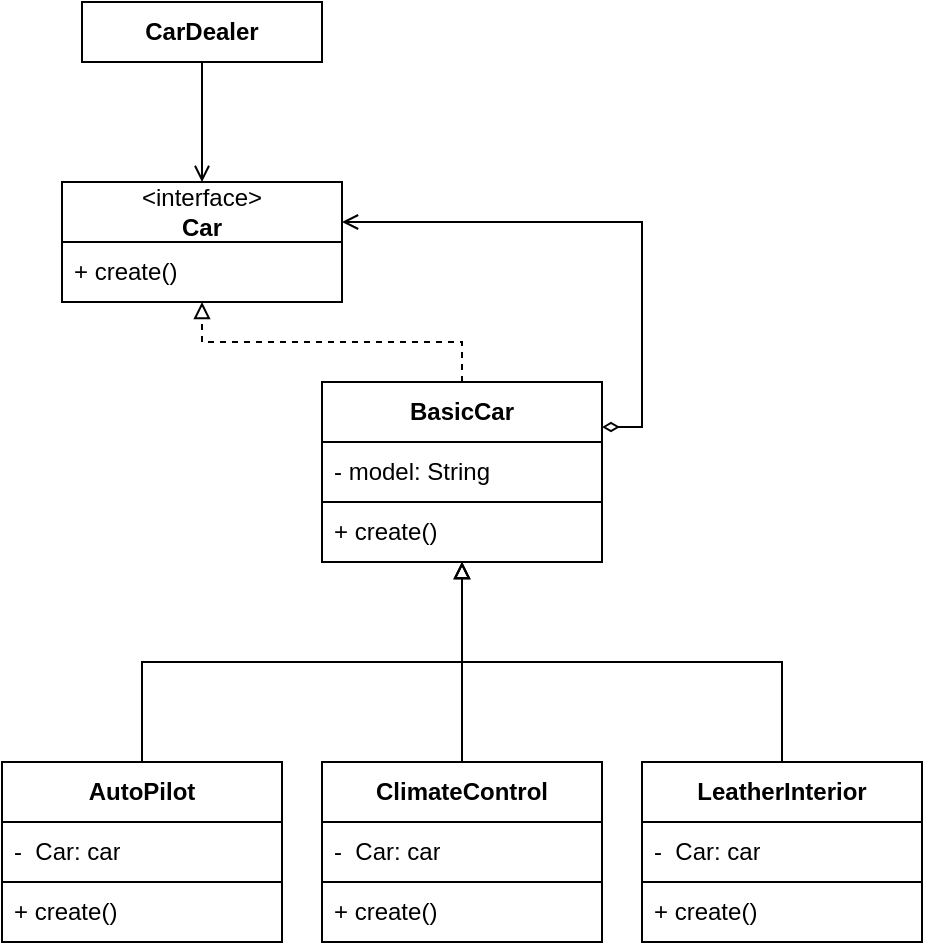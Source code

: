 <mxfile version="20.5.3" type="embed"><diagram id="K6bhoMg7wZsWENA11yAT" name="Page-1"><mxGraphModel dx="479" dy="515" grid="1" gridSize="10" guides="1" tooltips="1" connect="1" arrows="1" fold="1" page="1" pageScale="1" pageWidth="850" pageHeight="1100" math="0" shadow="0"><root><mxCell id="0"/><mxCell id="1" parent="0"/><mxCell id="33" style="edgeStyle=orthogonalEdgeStyle;rounded=0;orthogonalLoop=1;jettySize=auto;html=1;entryX=1;entryY=0.25;entryDx=0;entryDy=0;endArrow=diamondThin;endFill=0;startArrow=open;startFill=0;" edge="1" parent="1" source="3" target="11"><mxGeometry relative="1" as="geometry"><Array as="points"><mxPoint x="570" y="270"/><mxPoint x="570" y="373"/></Array></mxGeometry></mxCell><mxCell id="3" value="&amp;lt;interface&amp;gt;&lt;br&gt;&lt;b&gt;Car&lt;/b&gt;" style="swimlane;fontStyle=0;childLayout=stackLayout;horizontal=1;startSize=30;horizontalStack=0;resizeParent=1;resizeParentMax=0;resizeLast=0;collapsible=1;marginBottom=0;whiteSpace=wrap;html=1;" vertex="1" parent="1"><mxGeometry x="280" y="250" width="140" height="60" as="geometry"/></mxCell><mxCell id="4" value="+ create()" style="text;strokeColor=none;fillColor=none;align=left;verticalAlign=middle;spacingLeft=4;spacingRight=4;overflow=hidden;points=[[0,0.5],[1,0.5]];portConstraint=eastwest;rotatable=0;whiteSpace=wrap;html=1;" vertex="1" parent="3"><mxGeometry y="30" width="140" height="30" as="geometry"/></mxCell><mxCell id="27" style="edgeStyle=orthogonalEdgeStyle;rounded=0;orthogonalLoop=1;jettySize=auto;html=1;endArrow=block;endFill=0;dashed=1;" edge="1" parent="1" source="11" target="3"><mxGeometry relative="1" as="geometry"/></mxCell><mxCell id="11" value="&lt;b&gt;BasicCar&lt;/b&gt;" style="swimlane;fontStyle=0;childLayout=stackLayout;horizontal=1;startSize=30;horizontalStack=0;resizeParent=1;resizeParentMax=0;resizeLast=0;collapsible=1;marginBottom=0;whiteSpace=wrap;html=1;" vertex="1" parent="1"><mxGeometry x="410" y="350" width="140" height="90" as="geometry"/></mxCell><mxCell id="12" value="- model: String" style="text;strokeColor=default;fillColor=none;align=left;verticalAlign=middle;spacingLeft=4;spacingRight=4;overflow=hidden;points=[[0,0.5],[1,0.5]];portConstraint=eastwest;rotatable=0;whiteSpace=wrap;html=1;" vertex="1" parent="11"><mxGeometry y="30" width="140" height="30" as="geometry"/></mxCell><mxCell id="13" value="+ create()" style="text;strokeColor=none;fillColor=none;align=left;verticalAlign=middle;spacingLeft=4;spacingRight=4;overflow=hidden;points=[[0,0.5],[1,0.5]];portConstraint=eastwest;rotatable=0;whiteSpace=wrap;html=1;" vertex="1" parent="11"><mxGeometry y="60" width="140" height="30" as="geometry"/></mxCell><mxCell id="35" style="edgeStyle=orthogonalEdgeStyle;rounded=0;orthogonalLoop=1;jettySize=auto;html=1;startArrow=none;startFill=0;endArrow=block;endFill=0;exitX=0.5;exitY=0;exitDx=0;exitDy=0;" edge="1" parent="1" source="15" target="11"><mxGeometry relative="1" as="geometry"/></mxCell><mxCell id="15" value="&lt;b&gt;AutoPilot&lt;/b&gt;" style="swimlane;fontStyle=0;childLayout=stackLayout;horizontal=1;startSize=30;horizontalStack=0;resizeParent=1;resizeParentMax=0;resizeLast=0;collapsible=1;marginBottom=0;whiteSpace=wrap;html=1;strokeColor=default;" vertex="1" parent="1"><mxGeometry x="250" y="540" width="140" height="90" as="geometry"/></mxCell><mxCell id="16" value="-&amp;nbsp; Car: car" style="text;strokeColor=default;fillColor=none;align=left;verticalAlign=middle;spacingLeft=4;spacingRight=4;overflow=hidden;points=[[0,0.5],[1,0.5]];portConstraint=eastwest;rotatable=0;whiteSpace=wrap;html=1;" vertex="1" parent="15"><mxGeometry y="30" width="140" height="30" as="geometry"/></mxCell><mxCell id="17" value="+ create()" style="text;strokeColor=none;fillColor=none;align=left;verticalAlign=middle;spacingLeft=4;spacingRight=4;overflow=hidden;points=[[0,0.5],[1,0.5]];portConstraint=eastwest;rotatable=0;whiteSpace=wrap;html=1;" vertex="1" parent="15"><mxGeometry y="60" width="140" height="30" as="geometry"/></mxCell><mxCell id="36" style="edgeStyle=orthogonalEdgeStyle;rounded=0;orthogonalLoop=1;jettySize=auto;html=1;startArrow=none;startFill=0;endArrow=block;endFill=0;" edge="1" parent="1" source="19" target="11"><mxGeometry relative="1" as="geometry"/></mxCell><mxCell id="19" value="&lt;b&gt;ClimateControl&lt;/b&gt;" style="swimlane;fontStyle=0;childLayout=stackLayout;horizontal=1;startSize=30;horizontalStack=0;resizeParent=1;resizeParentMax=0;resizeLast=0;collapsible=1;marginBottom=0;whiteSpace=wrap;html=1;strokeColor=default;" vertex="1" parent="1"><mxGeometry x="410" y="540" width="140" height="90" as="geometry"/></mxCell><mxCell id="20" value="-&amp;nbsp; Car: car" style="text;strokeColor=default;fillColor=none;align=left;verticalAlign=middle;spacingLeft=4;spacingRight=4;overflow=hidden;points=[[0,0.5],[1,0.5]];portConstraint=eastwest;rotatable=0;whiteSpace=wrap;html=1;" vertex="1" parent="19"><mxGeometry y="30" width="140" height="30" as="geometry"/></mxCell><mxCell id="21" value="+ create()" style="text;strokeColor=none;fillColor=none;align=left;verticalAlign=middle;spacingLeft=4;spacingRight=4;overflow=hidden;points=[[0,0.5],[1,0.5]];portConstraint=eastwest;rotatable=0;whiteSpace=wrap;html=1;" vertex="1" parent="19"><mxGeometry y="60" width="140" height="30" as="geometry"/></mxCell><mxCell id="37" style="edgeStyle=orthogonalEdgeStyle;rounded=0;orthogonalLoop=1;jettySize=auto;html=1;startArrow=none;startFill=0;endArrow=block;endFill=0;" edge="1" parent="1" source="22" target="11"><mxGeometry relative="1" as="geometry"><Array as="points"><mxPoint x="640" y="490"/><mxPoint x="480" y="490"/></Array></mxGeometry></mxCell><mxCell id="22" value="&lt;b&gt;LeatherInterior&lt;/b&gt;" style="swimlane;fontStyle=0;childLayout=stackLayout;horizontal=1;startSize=30;horizontalStack=0;resizeParent=1;resizeParentMax=0;resizeLast=0;collapsible=1;marginBottom=0;whiteSpace=wrap;html=1;strokeColor=default;" vertex="1" parent="1"><mxGeometry x="570" y="540" width="140" height="90" as="geometry"/></mxCell><mxCell id="23" value="-&amp;nbsp; Car: car" style="text;strokeColor=default;fillColor=none;align=left;verticalAlign=middle;spacingLeft=4;spacingRight=4;overflow=hidden;points=[[0,0.5],[1,0.5]];portConstraint=eastwest;rotatable=0;whiteSpace=wrap;html=1;" vertex="1" parent="22"><mxGeometry y="30" width="140" height="30" as="geometry"/></mxCell><mxCell id="24" value="+ create()" style="text;strokeColor=none;fillColor=none;align=left;verticalAlign=middle;spacingLeft=4;spacingRight=4;overflow=hidden;points=[[0,0.5],[1,0.5]];portConstraint=eastwest;rotatable=0;whiteSpace=wrap;html=1;" vertex="1" parent="22"><mxGeometry y="60" width="140" height="30" as="geometry"/></mxCell><mxCell id="26" style="edgeStyle=orthogonalEdgeStyle;rounded=0;orthogonalLoop=1;jettySize=auto;html=1;entryX=0.5;entryY=0;entryDx=0;entryDy=0;endArrow=open;endFill=0;" edge="1" parent="1" source="25" target="3"><mxGeometry relative="1" as="geometry"/></mxCell><mxCell id="25" value="&lt;b&gt;CarDealer&lt;/b&gt;" style="rounded=0;whiteSpace=wrap;html=1;strokeColor=default;" vertex="1" parent="1"><mxGeometry x="290" y="160" width="120" height="30" as="geometry"/></mxCell></root></mxGraphModel></diagram></mxfile>
